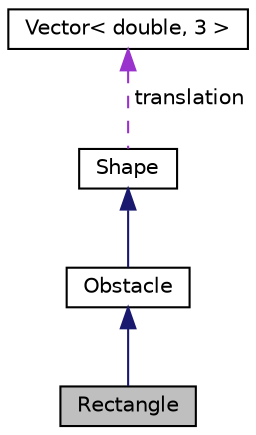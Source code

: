 digraph "Rectangle"
{
  edge [fontname="Helvetica",fontsize="10",labelfontname="Helvetica",labelfontsize="10"];
  node [fontname="Helvetica",fontsize="10",shape=record];
  Node3 [label="Rectangle",height=0.2,width=0.4,color="black", fillcolor="grey75", style="filled", fontcolor="black"];
  Node4 -> Node3 [dir="back",color="midnightblue",fontsize="10",style="solid",fontname="Helvetica"];
  Node4 [label="Obstacle",height=0.2,width=0.4,color="black", fillcolor="white", style="filled",URL="$class_obstacle.html",tooltip="Abstract class of obstacles. "];
  Node5 -> Node4 [dir="back",color="midnightblue",fontsize="10",style="solid",fontname="Helvetica"];
  Node5 [label="Shape",height=0.2,width=0.4,color="black", fillcolor="white", style="filled",URL="$class_shape.html",tooltip="Base class every drawable(?) element inherits from. "];
  Node6 -> Node5 [dir="back",color="darkorchid3",fontsize="10",style="dashed",label=" translation" ,fontname="Helvetica"];
  Node6 [label="Vector\< double, 3 \>",height=0.2,width=0.4,color="black", fillcolor="white", style="filled",URL="$class_vector.html"];
}
